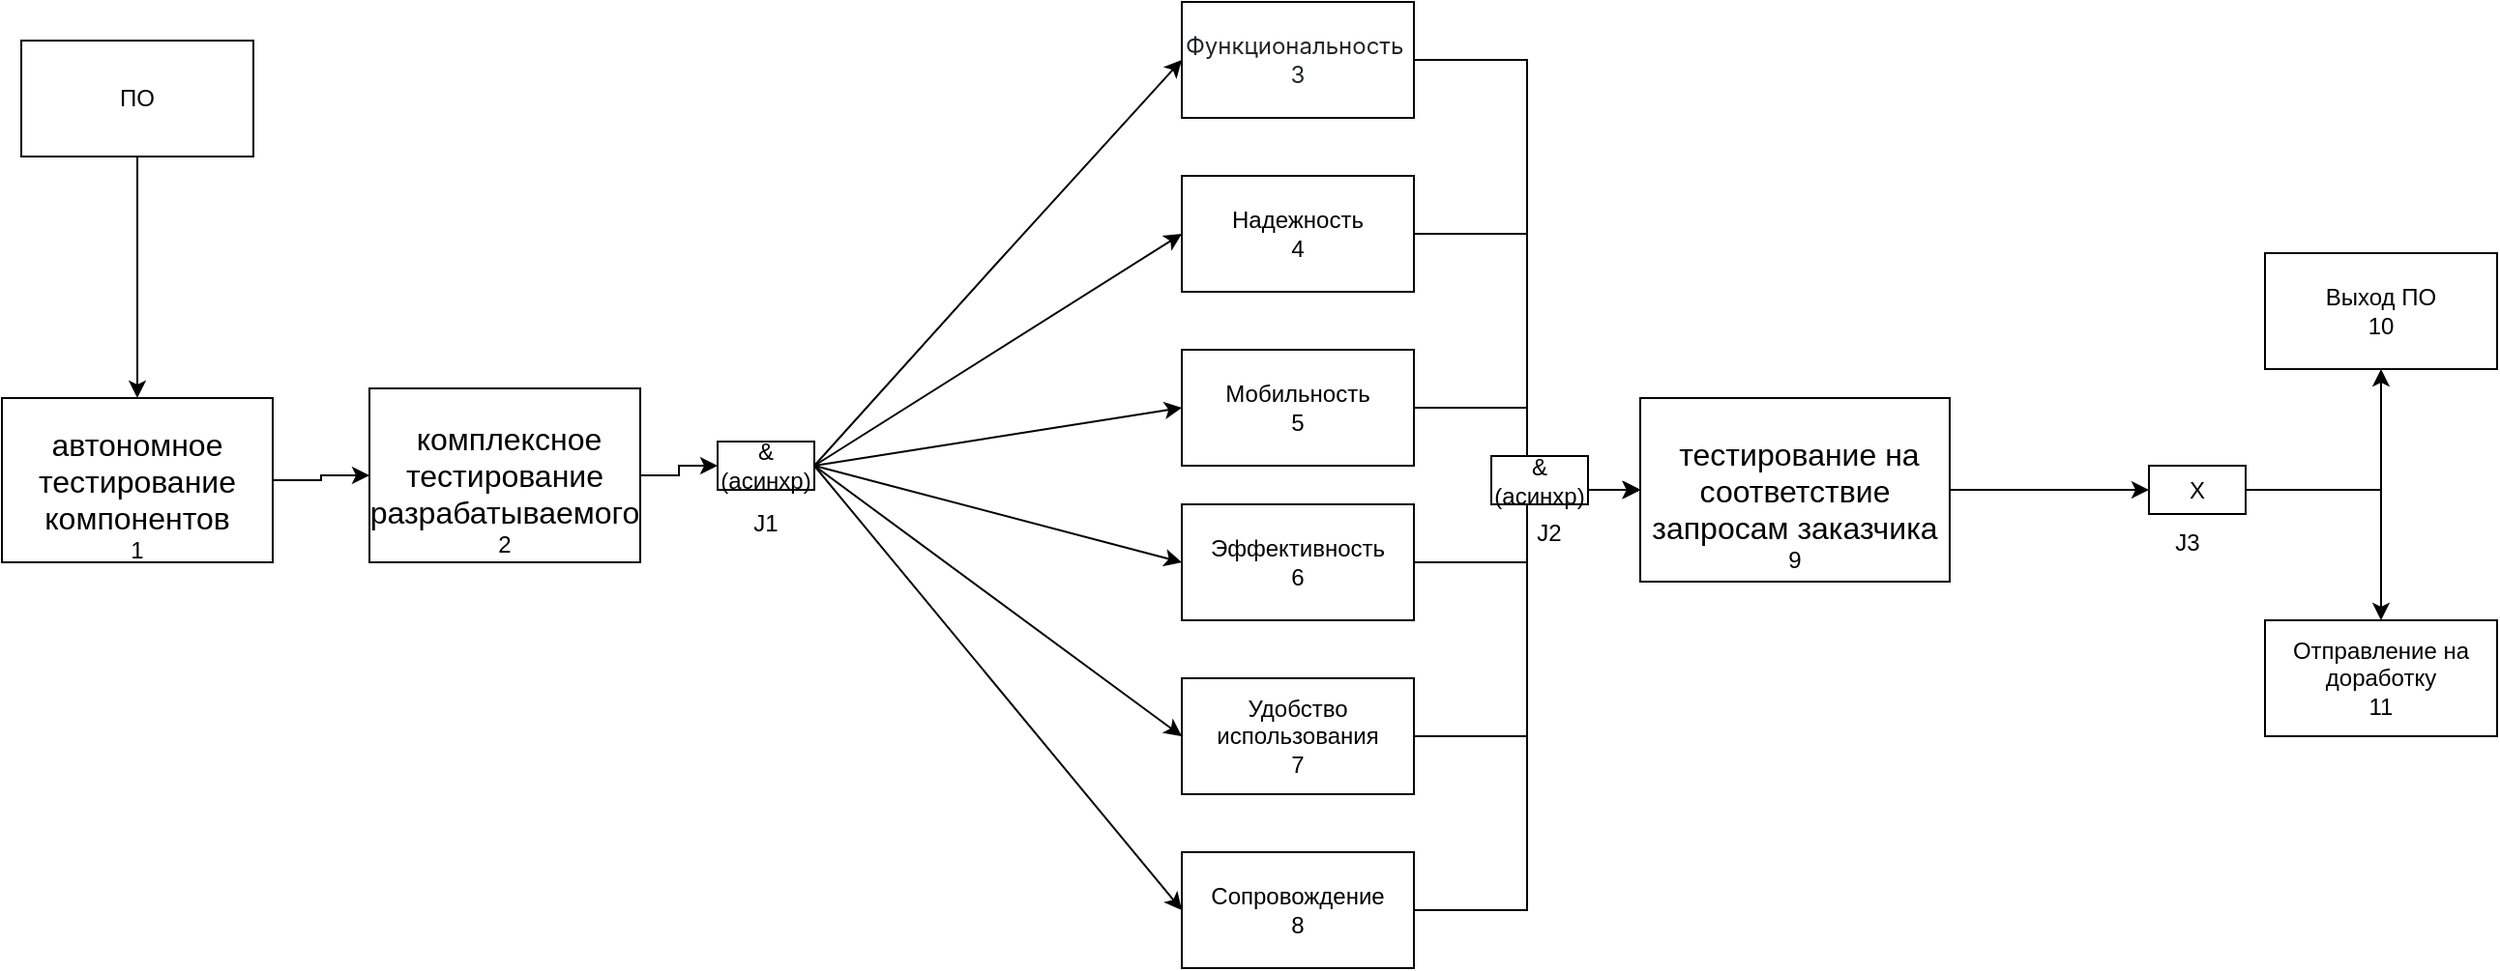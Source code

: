 <mxfile version="20.3.2" type="device"><diagram id="axh2U3wa7BKFcIUQyE3i" name="Страница 1"><mxGraphModel dx="1865" dy="547" grid="1" gridSize="10" guides="1" tooltips="1" connect="1" arrows="1" fold="1" page="1" pageScale="1" pageWidth="827" pageHeight="1169" math="0" shadow="0"><root><mxCell id="0"/><mxCell id="1" parent="0"/><mxCell id="alQIQv7uEGgphDe6UpuQ-11" style="edgeStyle=orthogonalEdgeStyle;rounded=0;orthogonalLoop=1;jettySize=auto;html=1;entryX=0.5;entryY=0;entryDx=0;entryDy=0;" parent="1" source="alQIQv7uEGgphDe6UpuQ-1" target="alQIQv7uEGgphDe6UpuQ-2" edge="1"><mxGeometry relative="1" as="geometry"/></mxCell><mxCell id="alQIQv7uEGgphDe6UpuQ-1" value="ПО" style="rounded=0;whiteSpace=wrap;html=1;" parent="1" vertex="1"><mxGeometry x="-170" y="70" width="120" height="60" as="geometry"/></mxCell><mxCell id="alQIQv7uEGgphDe6UpuQ-12" style="edgeStyle=orthogonalEdgeStyle;rounded=0;orthogonalLoop=1;jettySize=auto;html=1;fontSize=12;" parent="1" source="alQIQv7uEGgphDe6UpuQ-2" target="alQIQv7uEGgphDe6UpuQ-3" edge="1"><mxGeometry relative="1" as="geometry"/></mxCell><mxCell id="alQIQv7uEGgphDe6UpuQ-2" value="&lt;br&gt;&lt;span style=&quot;color: rgb(0, 0, 0); font-family: Arial, sans-serif; font-size: 16px; font-style: normal; font-variant-ligatures: normal; font-variant-caps: normal; font-weight: 400; letter-spacing: normal; orphans: 2; text-align: justify; text-indent: 0px; text-transform: none; widows: 2; word-spacing: 0px; -webkit-text-stroke-width: 0px; text-decoration-thickness: initial; text-decoration-style: initial; text-decoration-color: initial; float: none; display: inline !important;&quot;&gt;автономное тестирование компонентов&lt;br&gt;&lt;/span&gt;1&lt;br&gt;" style="rounded=0;whiteSpace=wrap;html=1;" parent="1" vertex="1"><mxGeometry x="-180" y="255" width="140" height="85" as="geometry"/></mxCell><mxCell id="w7oLerhqUeIxTnQ_5CeZ-6" style="edgeStyle=orthogonalEdgeStyle;rounded=0;orthogonalLoop=1;jettySize=auto;html=1;entryX=0;entryY=0.5;entryDx=0;entryDy=0;" parent="1" source="alQIQv7uEGgphDe6UpuQ-3" target="w7oLerhqUeIxTnQ_5CeZ-3" edge="1"><mxGeometry relative="1" as="geometry"/></mxCell><mxCell id="alQIQv7uEGgphDe6UpuQ-3" value="&lt;br&gt;&lt;span style=&quot;color: rgb(0, 0, 0); font-family: Arial, sans-serif; font-size: 16px; font-style: normal; font-variant-ligatures: normal; font-variant-caps: normal; font-weight: 400; letter-spacing: normal; orphans: 2; text-align: justify; text-indent: 0px; text-transform: none; widows: 2; word-spacing: 0px; -webkit-text-stroke-width: 0px; text-decoration-thickness: initial; text-decoration-style: initial; text-decoration-color: initial; float: none; display: inline !important;&quot;&gt;&lt;span&gt;&amp;nbsp;&lt;/span&gt;комплексное тестирование разрабатываемого&lt;br&gt;&lt;/span&gt;2&lt;br&gt;" style="rounded=0;whiteSpace=wrap;html=1;" parent="1" vertex="1"><mxGeometry x="10" y="250" width="140" height="90" as="geometry"/></mxCell><mxCell id="alQIQv7uEGgphDe6UpuQ-25" style="edgeStyle=orthogonalEdgeStyle;rounded=0;orthogonalLoop=1;jettySize=auto;html=1;entryX=0;entryY=0.5;entryDx=0;entryDy=0;fontSize=12;" parent="1" source="alQIQv7uEGgphDe6UpuQ-4" target="alQIQv7uEGgphDe6UpuQ-10" edge="1"><mxGeometry relative="1" as="geometry"/></mxCell><mxCell id="alQIQv7uEGgphDe6UpuQ-4" value="&lt;font style=&quot;font-size: 12px;&quot;&gt;&lt;span style=&quot;box-sizing: border-box; color: rgb(33, 37, 41); font-family: -apple-system, BlinkMacSystemFont, &amp;quot;Segoe UI&amp;quot;, Roboto, &amp;quot;Helvetica Neue&amp;quot;, Arial, sans-serif, &amp;quot;Apple Color Emoji&amp;quot;, &amp;quot;Segoe UI Emoji&amp;quot;, &amp;quot;Segoe UI Symbol&amp;quot;; text-align: left; background-color: rgb(255, 255, 255);&quot;&gt;Функциональность&lt;/span&gt;&lt;span style=&quot;color: rgb(33, 37, 41); font-family: -apple-system, BlinkMacSystemFont, &amp;quot;Segoe UI&amp;quot;, Roboto, &amp;quot;Helvetica Neue&amp;quot;, Arial, sans-serif, &amp;quot;Apple Color Emoji&amp;quot;, &amp;quot;Segoe UI Emoji&amp;quot;, &amp;quot;Segoe UI Symbol&amp;quot;; text-align: left; background-color: rgb(255, 255, 255);&quot;&gt;&amp;nbsp;&lt;br&gt;3&lt;br&gt;&lt;/span&gt;&lt;/font&gt;" style="rounded=0;whiteSpace=wrap;html=1;" parent="1" vertex="1"><mxGeometry x="430" y="50" width="120" height="60" as="geometry"/></mxCell><mxCell id="alQIQv7uEGgphDe6UpuQ-26" style="edgeStyle=orthogonalEdgeStyle;rounded=0;orthogonalLoop=1;jettySize=auto;html=1;fontSize=12;entryX=0;entryY=0.5;entryDx=0;entryDy=0;" parent="1" source="alQIQv7uEGgphDe6UpuQ-5" target="alQIQv7uEGgphDe6UpuQ-10" edge="1"><mxGeometry relative="1" as="geometry"><mxPoint x="580" y="170" as="targetPoint"/></mxGeometry></mxCell><mxCell id="alQIQv7uEGgphDe6UpuQ-5" value="Надежность&lt;br&gt;4" style="rounded=0;whiteSpace=wrap;html=1;" parent="1" vertex="1"><mxGeometry x="430" y="140" width="120" height="60" as="geometry"/></mxCell><mxCell id="alQIQv7uEGgphDe6UpuQ-27" style="edgeStyle=orthogonalEdgeStyle;rounded=0;orthogonalLoop=1;jettySize=auto;html=1;fontSize=12;entryX=0;entryY=0.5;entryDx=0;entryDy=0;" parent="1" source="alQIQv7uEGgphDe6UpuQ-6" target="alQIQv7uEGgphDe6UpuQ-10" edge="1"><mxGeometry relative="1" as="geometry"><mxPoint x="580" y="260" as="targetPoint"/></mxGeometry></mxCell><mxCell id="alQIQv7uEGgphDe6UpuQ-6" value="Мобильность&lt;br&gt;5" style="rounded=0;whiteSpace=wrap;html=1;" parent="1" vertex="1"><mxGeometry x="430" y="230" width="120" height="60" as="geometry"/></mxCell><mxCell id="alQIQv7uEGgphDe6UpuQ-28" style="edgeStyle=orthogonalEdgeStyle;rounded=0;orthogonalLoop=1;jettySize=auto;html=1;entryX=0;entryY=0.5;entryDx=0;entryDy=0;fontSize=12;" parent="1" source="alQIQv7uEGgphDe6UpuQ-7" target="alQIQv7uEGgphDe6UpuQ-10" edge="1"><mxGeometry relative="1" as="geometry"/></mxCell><mxCell id="alQIQv7uEGgphDe6UpuQ-7" value="Эффективность&lt;br&gt;6" style="rounded=0;whiteSpace=wrap;html=1;" parent="1" vertex="1"><mxGeometry x="430" y="310" width="120" height="60" as="geometry"/></mxCell><mxCell id="alQIQv7uEGgphDe6UpuQ-31" style="edgeStyle=orthogonalEdgeStyle;rounded=0;orthogonalLoop=1;jettySize=auto;html=1;fontSize=12;entryX=0;entryY=0.5;entryDx=0;entryDy=0;" parent="1" source="alQIQv7uEGgphDe6UpuQ-8" target="alQIQv7uEGgphDe6UpuQ-10" edge="1"><mxGeometry relative="1" as="geometry"><mxPoint x="580" y="430" as="targetPoint"/></mxGeometry></mxCell><mxCell id="alQIQv7uEGgphDe6UpuQ-8" value="Удобство использования&lt;br&gt;7" style="rounded=0;whiteSpace=wrap;html=1;" parent="1" vertex="1"><mxGeometry x="430" y="400" width="120" height="60" as="geometry"/></mxCell><mxCell id="alQIQv7uEGgphDe6UpuQ-30" style="edgeStyle=orthogonalEdgeStyle;rounded=0;orthogonalLoop=1;jettySize=auto;html=1;entryX=0;entryY=0.5;entryDx=0;entryDy=0;fontSize=12;" parent="1" source="alQIQv7uEGgphDe6UpuQ-9" target="alQIQv7uEGgphDe6UpuQ-10" edge="1"><mxGeometry relative="1" as="geometry"/></mxCell><mxCell id="alQIQv7uEGgphDe6UpuQ-9" value="Сопровождение&lt;br&gt;8" style="rounded=0;whiteSpace=wrap;html=1;" parent="1" vertex="1"><mxGeometry x="430" y="490" width="120" height="60" as="geometry"/></mxCell><mxCell id="BEiPP10vAfhP1uMbLjex-3" style="edgeStyle=orthogonalEdgeStyle;rounded=0;orthogonalLoop=1;jettySize=auto;html=1;" edge="1" parent="1" source="alQIQv7uEGgphDe6UpuQ-10"><mxGeometry relative="1" as="geometry"><mxPoint x="930" y="302.5" as="targetPoint"/></mxGeometry></mxCell><mxCell id="alQIQv7uEGgphDe6UpuQ-10" value="&lt;br&gt;&lt;span style=&quot;color: rgb(0, 0, 0); font-family: Arial, sans-serif; font-size: 16px; font-style: normal; font-variant-ligatures: normal; font-variant-caps: normal; font-weight: 400; letter-spacing: normal; orphans: 2; text-align: justify; text-indent: 0px; text-transform: none; widows: 2; word-spacing: 0px; -webkit-text-stroke-width: 0px; text-decoration-thickness: initial; text-decoration-style: initial; text-decoration-color: initial; float: none; display: inline !important;&quot;&gt;&amp;nbsp;тестирование на соответствие запросам заказчика&lt;br&gt;&lt;/span&gt;9" style="rounded=0;whiteSpace=wrap;html=1;" parent="1" vertex="1"><mxGeometry x="667" y="255" width="160" height="95" as="geometry"/></mxCell><mxCell id="alQIQv7uEGgphDe6UpuQ-13" value="" style="endArrow=classic;html=1;rounded=0;fontSize=12;entryX=0;entryY=0.5;entryDx=0;entryDy=0;exitX=1;exitY=0.5;exitDx=0;exitDy=0;" parent="1" source="w7oLerhqUeIxTnQ_5CeZ-3" target="alQIQv7uEGgphDe6UpuQ-6" edge="1"><mxGeometry relative="1" as="geometry"><mxPoint x="220" y="380" as="sourcePoint"/><mxPoint x="460" y="290" as="targetPoint"/></mxGeometry></mxCell><mxCell id="alQIQv7uEGgphDe6UpuQ-15" value="" style="endArrow=classic;html=1;rounded=0;fontSize=12;entryX=0;entryY=0.5;entryDx=0;entryDy=0;exitX=1;exitY=0.5;exitDx=0;exitDy=0;" parent="1" source="w7oLerhqUeIxTnQ_5CeZ-3" target="alQIQv7uEGgphDe6UpuQ-7" edge="1"><mxGeometry relative="1" as="geometry"><mxPoint x="220" y="380" as="sourcePoint"/><mxPoint x="460" y="290" as="targetPoint"/></mxGeometry></mxCell><mxCell id="alQIQv7uEGgphDe6UpuQ-17" value="" style="endArrow=classic;html=1;rounded=0;fontSize=12;entryX=0;entryY=0.5;entryDx=0;entryDy=0;exitX=1;exitY=0.5;exitDx=0;exitDy=0;" parent="1" source="w7oLerhqUeIxTnQ_5CeZ-3" target="alQIQv7uEGgphDe6UpuQ-8" edge="1"><mxGeometry relative="1" as="geometry"><mxPoint x="270" y="290" as="sourcePoint"/><mxPoint x="440" y="350" as="targetPoint"/></mxGeometry></mxCell><mxCell id="alQIQv7uEGgphDe6UpuQ-19" value="" style="endArrow=classic;html=1;rounded=0;fontSize=12;entryX=0;entryY=0.5;entryDx=0;entryDy=0;exitX=1;exitY=0.5;exitDx=0;exitDy=0;" parent="1" source="w7oLerhqUeIxTnQ_5CeZ-3" target="alQIQv7uEGgphDe6UpuQ-4" edge="1"><mxGeometry relative="1" as="geometry"><mxPoint x="220" y="380" as="sourcePoint"/><mxPoint x="450" y="360" as="targetPoint"/><Array as="points"><mxPoint x="330" y="190"/></Array></mxGeometry></mxCell><mxCell id="alQIQv7uEGgphDe6UpuQ-21" value="" style="endArrow=classic;html=1;rounded=0;fontSize=12;entryX=0;entryY=0.5;entryDx=0;entryDy=0;exitX=1;exitY=0.5;exitDx=0;exitDy=0;" parent="1" source="w7oLerhqUeIxTnQ_5CeZ-3" target="alQIQv7uEGgphDe6UpuQ-5" edge="1"><mxGeometry relative="1" as="geometry"><mxPoint x="270" y="290" as="sourcePoint"/><mxPoint x="460" y="370" as="targetPoint"/></mxGeometry></mxCell><mxCell id="alQIQv7uEGgphDe6UpuQ-23" value="" style="endArrow=classic;html=1;rounded=0;fontSize=12;entryX=0;entryY=0.5;entryDx=0;entryDy=0;exitX=1;exitY=0.5;exitDx=0;exitDy=0;" parent="1" source="w7oLerhqUeIxTnQ_5CeZ-3" target="alQIQv7uEGgphDe6UpuQ-9" edge="1"><mxGeometry relative="1" as="geometry"><mxPoint x="220" y="380" as="sourcePoint"/><mxPoint x="470" y="380" as="targetPoint"/></mxGeometry></mxCell><mxCell id="w7oLerhqUeIxTnQ_5CeZ-2" value="&amp;amp; (асинхр)" style="rounded=0;whiteSpace=wrap;html=1;" parent="1" vertex="1"><mxGeometry x="590" y="285" width="50" height="25" as="geometry"/></mxCell><mxCell id="w7oLerhqUeIxTnQ_5CeZ-3" value="&amp;amp; (асинхр)" style="rounded=0;whiteSpace=wrap;html=1;" parent="1" vertex="1"><mxGeometry x="190" y="277.5" width="50" height="25" as="geometry"/></mxCell><mxCell id="BEiPP10vAfhP1uMbLjex-1" value="J1" style="text;html=1;strokeColor=none;fillColor=none;align=center;verticalAlign=middle;whiteSpace=wrap;rounded=0;" vertex="1" parent="1"><mxGeometry x="185" y="305" width="60" height="30" as="geometry"/></mxCell><mxCell id="BEiPP10vAfhP1uMbLjex-2" value="J2" style="text;html=1;strokeColor=none;fillColor=none;align=center;verticalAlign=middle;whiteSpace=wrap;rounded=0;" vertex="1" parent="1"><mxGeometry x="590" y="310" width="60" height="30" as="geometry"/></mxCell><mxCell id="BEiPP10vAfhP1uMbLjex-12" style="edgeStyle=orthogonalEdgeStyle;rounded=0;orthogonalLoop=1;jettySize=auto;html=1;entryX=0.5;entryY=1;entryDx=0;entryDy=0;" edge="1" parent="1" source="BEiPP10vAfhP1uMbLjex-8" target="BEiPP10vAfhP1uMbLjex-9"><mxGeometry relative="1" as="geometry"/></mxCell><mxCell id="BEiPP10vAfhP1uMbLjex-13" style="edgeStyle=orthogonalEdgeStyle;rounded=0;orthogonalLoop=1;jettySize=auto;html=1;entryX=0.5;entryY=0;entryDx=0;entryDy=0;" edge="1" parent="1" source="BEiPP10vAfhP1uMbLjex-8" target="BEiPP10vAfhP1uMbLjex-10"><mxGeometry relative="1" as="geometry"/></mxCell><mxCell id="BEiPP10vAfhP1uMbLjex-8" value="Х" style="rounded=0;whiteSpace=wrap;html=1;" vertex="1" parent="1"><mxGeometry x="930" y="290" width="50" height="25" as="geometry"/></mxCell><mxCell id="BEiPP10vAfhP1uMbLjex-9" value="Выход ПО&lt;br&gt;10" style="rounded=0;whiteSpace=wrap;html=1;" vertex="1" parent="1"><mxGeometry x="990" y="180" width="120" height="60" as="geometry"/></mxCell><mxCell id="BEiPP10vAfhP1uMbLjex-10" value="Отправление на доработку&lt;br&gt;11" style="rounded=0;whiteSpace=wrap;html=1;" vertex="1" parent="1"><mxGeometry x="990" y="370" width="120" height="60" as="geometry"/></mxCell><mxCell id="BEiPP10vAfhP1uMbLjex-14" value="J3" style="text;html=1;strokeColor=none;fillColor=none;align=center;verticalAlign=middle;whiteSpace=wrap;rounded=0;" vertex="1" parent="1"><mxGeometry x="920" y="315" width="60" height="30" as="geometry"/></mxCell></root></mxGraphModel></diagram></mxfile>